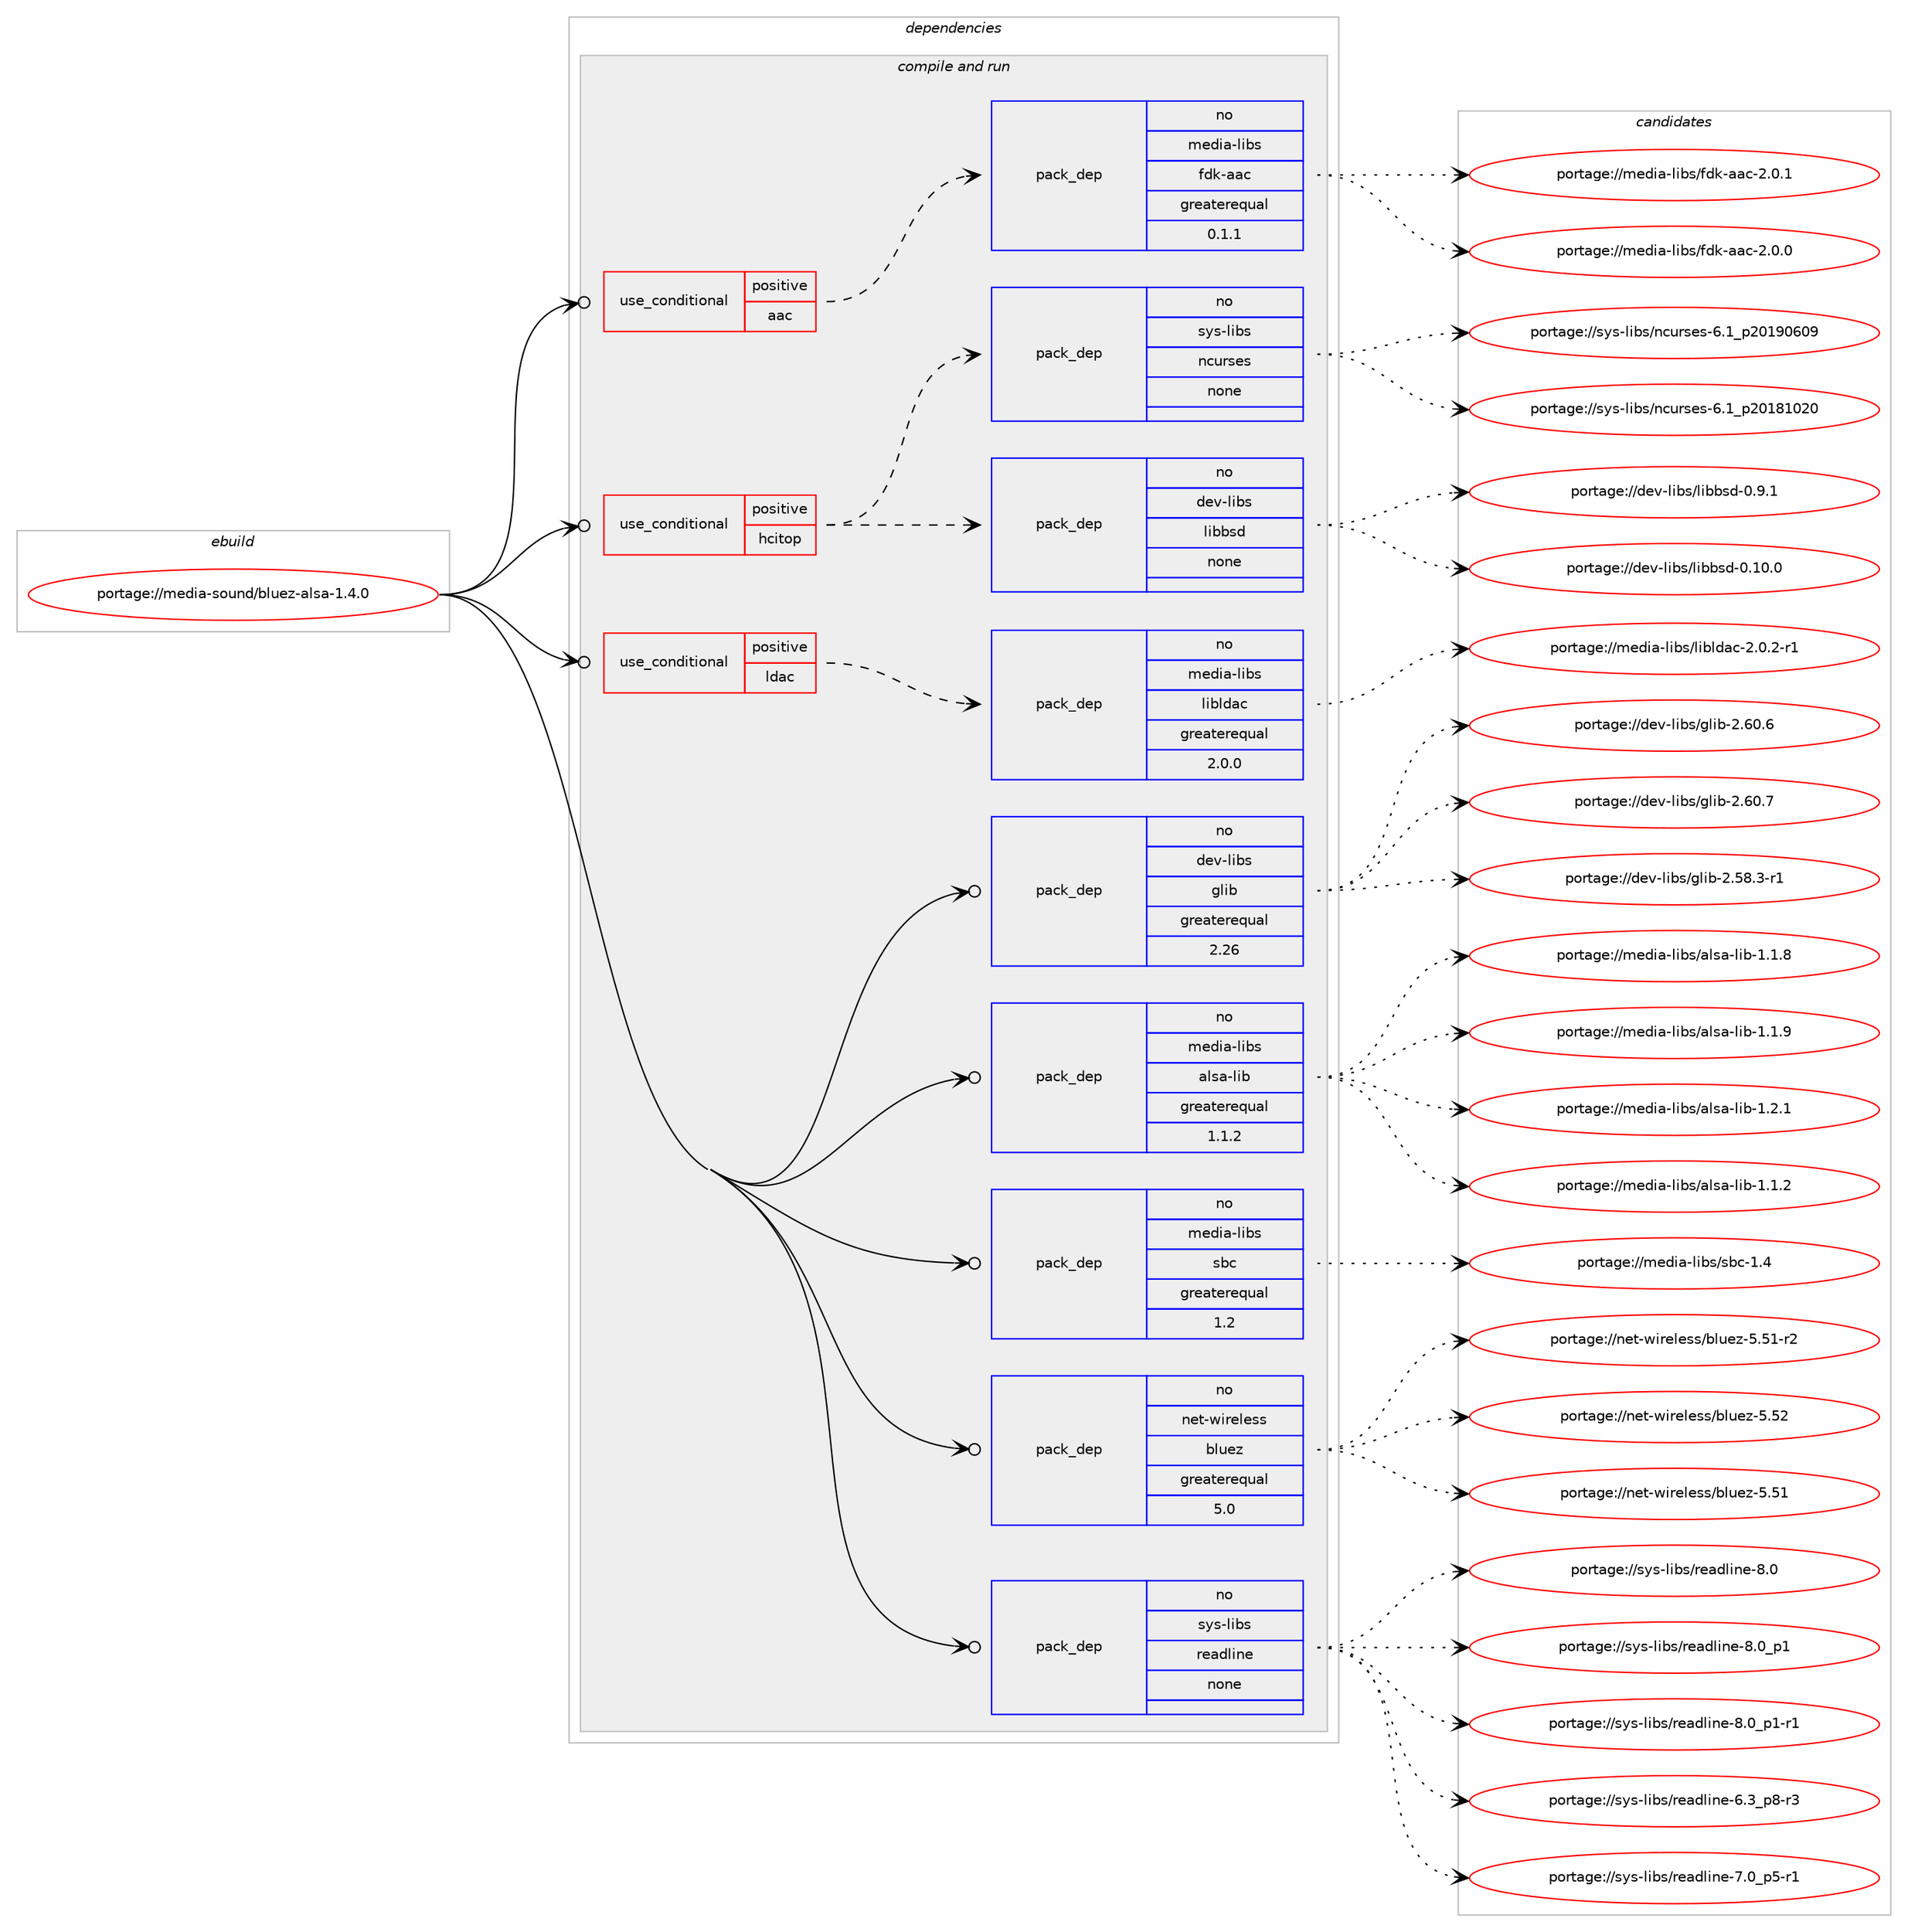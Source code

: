digraph prolog {

# *************
# Graph options
# *************

newrank=true;
concentrate=true;
compound=true;
graph [rankdir=LR,fontname=Helvetica,fontsize=10,ranksep=1.5];#, ranksep=2.5, nodesep=0.2];
edge  [arrowhead=vee];
node  [fontname=Helvetica,fontsize=10];

# **********
# The ebuild
# **********

subgraph cluster_leftcol {
color=gray;
rank=same;
label=<<i>ebuild</i>>;
id [label="portage://media-sound/bluez-alsa-1.4.0", color=red, width=4, href="../media-sound/bluez-alsa-1.4.0.svg"];
}

# ****************
# The dependencies
# ****************

subgraph cluster_midcol {
color=gray;
label=<<i>dependencies</i>>;
subgraph cluster_compile {
fillcolor="#eeeeee";
style=filled;
label=<<i>compile</i>>;
}
subgraph cluster_compileandrun {
fillcolor="#eeeeee";
style=filled;
label=<<i>compile and run</i>>;
subgraph cond82063 {
dependency330431 [label=<<TABLE BORDER="0" CELLBORDER="1" CELLSPACING="0" CELLPADDING="4"><TR><TD ROWSPAN="3" CELLPADDING="10">use_conditional</TD></TR><TR><TD>positive</TD></TR><TR><TD>aac</TD></TR></TABLE>>, shape=none, color=red];
subgraph pack242944 {
dependency330432 [label=<<TABLE BORDER="0" CELLBORDER="1" CELLSPACING="0" CELLPADDING="4" WIDTH="220"><TR><TD ROWSPAN="6" CELLPADDING="30">pack_dep</TD></TR><TR><TD WIDTH="110">no</TD></TR><TR><TD>media-libs</TD></TR><TR><TD>fdk-aac</TD></TR><TR><TD>greaterequal</TD></TR><TR><TD>0.1.1</TD></TR></TABLE>>, shape=none, color=blue];
}
dependency330431:e -> dependency330432:w [weight=20,style="dashed",arrowhead="vee"];
}
id:e -> dependency330431:w [weight=20,style="solid",arrowhead="odotvee"];
subgraph cond82064 {
dependency330433 [label=<<TABLE BORDER="0" CELLBORDER="1" CELLSPACING="0" CELLPADDING="4"><TR><TD ROWSPAN="3" CELLPADDING="10">use_conditional</TD></TR><TR><TD>positive</TD></TR><TR><TD>hcitop</TD></TR></TABLE>>, shape=none, color=red];
subgraph pack242945 {
dependency330434 [label=<<TABLE BORDER="0" CELLBORDER="1" CELLSPACING="0" CELLPADDING="4" WIDTH="220"><TR><TD ROWSPAN="6" CELLPADDING="30">pack_dep</TD></TR><TR><TD WIDTH="110">no</TD></TR><TR><TD>dev-libs</TD></TR><TR><TD>libbsd</TD></TR><TR><TD>none</TD></TR><TR><TD></TD></TR></TABLE>>, shape=none, color=blue];
}
dependency330433:e -> dependency330434:w [weight=20,style="dashed",arrowhead="vee"];
subgraph pack242946 {
dependency330435 [label=<<TABLE BORDER="0" CELLBORDER="1" CELLSPACING="0" CELLPADDING="4" WIDTH="220"><TR><TD ROWSPAN="6" CELLPADDING="30">pack_dep</TD></TR><TR><TD WIDTH="110">no</TD></TR><TR><TD>sys-libs</TD></TR><TR><TD>ncurses</TD></TR><TR><TD>none</TD></TR><TR><TD></TD></TR></TABLE>>, shape=none, color=blue];
}
dependency330433:e -> dependency330435:w [weight=20,style="dashed",arrowhead="vee"];
}
id:e -> dependency330433:w [weight=20,style="solid",arrowhead="odotvee"];
subgraph cond82065 {
dependency330436 [label=<<TABLE BORDER="0" CELLBORDER="1" CELLSPACING="0" CELLPADDING="4"><TR><TD ROWSPAN="3" CELLPADDING="10">use_conditional</TD></TR><TR><TD>positive</TD></TR><TR><TD>ldac</TD></TR></TABLE>>, shape=none, color=red];
subgraph pack242947 {
dependency330437 [label=<<TABLE BORDER="0" CELLBORDER="1" CELLSPACING="0" CELLPADDING="4" WIDTH="220"><TR><TD ROWSPAN="6" CELLPADDING="30">pack_dep</TD></TR><TR><TD WIDTH="110">no</TD></TR><TR><TD>media-libs</TD></TR><TR><TD>libldac</TD></TR><TR><TD>greaterequal</TD></TR><TR><TD>2.0.0</TD></TR></TABLE>>, shape=none, color=blue];
}
dependency330436:e -> dependency330437:w [weight=20,style="dashed",arrowhead="vee"];
}
id:e -> dependency330436:w [weight=20,style="solid",arrowhead="odotvee"];
subgraph pack242948 {
dependency330438 [label=<<TABLE BORDER="0" CELLBORDER="1" CELLSPACING="0" CELLPADDING="4" WIDTH="220"><TR><TD ROWSPAN="6" CELLPADDING="30">pack_dep</TD></TR><TR><TD WIDTH="110">no</TD></TR><TR><TD>dev-libs</TD></TR><TR><TD>glib</TD></TR><TR><TD>greaterequal</TD></TR><TR><TD>2.26</TD></TR></TABLE>>, shape=none, color=blue];
}
id:e -> dependency330438:w [weight=20,style="solid",arrowhead="odotvee"];
subgraph pack242949 {
dependency330439 [label=<<TABLE BORDER="0" CELLBORDER="1" CELLSPACING="0" CELLPADDING="4" WIDTH="220"><TR><TD ROWSPAN="6" CELLPADDING="30">pack_dep</TD></TR><TR><TD WIDTH="110">no</TD></TR><TR><TD>media-libs</TD></TR><TR><TD>alsa-lib</TD></TR><TR><TD>greaterequal</TD></TR><TR><TD>1.1.2</TD></TR></TABLE>>, shape=none, color=blue];
}
id:e -> dependency330439:w [weight=20,style="solid",arrowhead="odotvee"];
subgraph pack242950 {
dependency330440 [label=<<TABLE BORDER="0" CELLBORDER="1" CELLSPACING="0" CELLPADDING="4" WIDTH="220"><TR><TD ROWSPAN="6" CELLPADDING="30">pack_dep</TD></TR><TR><TD WIDTH="110">no</TD></TR><TR><TD>media-libs</TD></TR><TR><TD>sbc</TD></TR><TR><TD>greaterequal</TD></TR><TR><TD>1.2</TD></TR></TABLE>>, shape=none, color=blue];
}
id:e -> dependency330440:w [weight=20,style="solid",arrowhead="odotvee"];
subgraph pack242951 {
dependency330441 [label=<<TABLE BORDER="0" CELLBORDER="1" CELLSPACING="0" CELLPADDING="4" WIDTH="220"><TR><TD ROWSPAN="6" CELLPADDING="30">pack_dep</TD></TR><TR><TD WIDTH="110">no</TD></TR><TR><TD>net-wireless</TD></TR><TR><TD>bluez</TD></TR><TR><TD>greaterequal</TD></TR><TR><TD>5.0</TD></TR></TABLE>>, shape=none, color=blue];
}
id:e -> dependency330441:w [weight=20,style="solid",arrowhead="odotvee"];
subgraph pack242952 {
dependency330442 [label=<<TABLE BORDER="0" CELLBORDER="1" CELLSPACING="0" CELLPADDING="4" WIDTH="220"><TR><TD ROWSPAN="6" CELLPADDING="30">pack_dep</TD></TR><TR><TD WIDTH="110">no</TD></TR><TR><TD>sys-libs</TD></TR><TR><TD>readline</TD></TR><TR><TD>none</TD></TR><TR><TD></TD></TR></TABLE>>, shape=none, color=blue];
}
id:e -> dependency330442:w [weight=20,style="solid",arrowhead="odotvee"];
}
subgraph cluster_run {
fillcolor="#eeeeee";
style=filled;
label=<<i>run</i>>;
}
}

# **************
# The candidates
# **************

subgraph cluster_choices {
rank=same;
color=gray;
label=<<i>candidates</i>>;

subgraph choice242944 {
color=black;
nodesep=1;
choiceportage1091011001059745108105981154710210010745979799455046484648 [label="portage://media-libs/fdk-aac-2.0.0", color=red, width=4,href="../media-libs/fdk-aac-2.0.0.svg"];
choiceportage1091011001059745108105981154710210010745979799455046484649 [label="portage://media-libs/fdk-aac-2.0.1", color=red, width=4,href="../media-libs/fdk-aac-2.0.1.svg"];
dependency330432:e -> choiceportage1091011001059745108105981154710210010745979799455046484648:w [style=dotted,weight="100"];
dependency330432:e -> choiceportage1091011001059745108105981154710210010745979799455046484649:w [style=dotted,weight="100"];
}
subgraph choice242945 {
color=black;
nodesep=1;
choiceportage100101118451081059811547108105989811510045484649484648 [label="portage://dev-libs/libbsd-0.10.0", color=red, width=4,href="../dev-libs/libbsd-0.10.0.svg"];
choiceportage1001011184510810598115471081059898115100454846574649 [label="portage://dev-libs/libbsd-0.9.1", color=red, width=4,href="../dev-libs/libbsd-0.9.1.svg"];
dependency330434:e -> choiceportage100101118451081059811547108105989811510045484649484648:w [style=dotted,weight="100"];
dependency330434:e -> choiceportage1001011184510810598115471081059898115100454846574649:w [style=dotted,weight="100"];
}
subgraph choice242946 {
color=black;
nodesep=1;
choiceportage1151211154510810598115471109911711411510111545544649951125048495649485048 [label="portage://sys-libs/ncurses-6.1_p20181020", color=red, width=4,href="../sys-libs/ncurses-6.1_p20181020.svg"];
choiceportage1151211154510810598115471109911711411510111545544649951125048495748544857 [label="portage://sys-libs/ncurses-6.1_p20190609", color=red, width=4,href="../sys-libs/ncurses-6.1_p20190609.svg"];
dependency330435:e -> choiceportage1151211154510810598115471109911711411510111545544649951125048495649485048:w [style=dotted,weight="100"];
dependency330435:e -> choiceportage1151211154510810598115471109911711411510111545544649951125048495748544857:w [style=dotted,weight="100"];
}
subgraph choice242947 {
color=black;
nodesep=1;
choiceportage109101100105974510810598115471081059810810097994550464846504511449 [label="portage://media-libs/libldac-2.0.2-r1", color=red, width=4,href="../media-libs/libldac-2.0.2-r1.svg"];
dependency330437:e -> choiceportage109101100105974510810598115471081059810810097994550464846504511449:w [style=dotted,weight="100"];
}
subgraph choice242948 {
color=black;
nodesep=1;
choiceportage10010111845108105981154710310810598455046535646514511449 [label="portage://dev-libs/glib-2.58.3-r1", color=red, width=4,href="../dev-libs/glib-2.58.3-r1.svg"];
choiceportage1001011184510810598115471031081059845504654484654 [label="portage://dev-libs/glib-2.60.6", color=red, width=4,href="../dev-libs/glib-2.60.6.svg"];
choiceportage1001011184510810598115471031081059845504654484655 [label="portage://dev-libs/glib-2.60.7", color=red, width=4,href="../dev-libs/glib-2.60.7.svg"];
dependency330438:e -> choiceportage10010111845108105981154710310810598455046535646514511449:w [style=dotted,weight="100"];
dependency330438:e -> choiceportage1001011184510810598115471031081059845504654484654:w [style=dotted,weight="100"];
dependency330438:e -> choiceportage1001011184510810598115471031081059845504654484655:w [style=dotted,weight="100"];
}
subgraph choice242949 {
color=black;
nodesep=1;
choiceportage1091011001059745108105981154797108115974510810598454946494650 [label="portage://media-libs/alsa-lib-1.1.2", color=red, width=4,href="../media-libs/alsa-lib-1.1.2.svg"];
choiceportage1091011001059745108105981154797108115974510810598454946494656 [label="portage://media-libs/alsa-lib-1.1.8", color=red, width=4,href="../media-libs/alsa-lib-1.1.8.svg"];
choiceportage1091011001059745108105981154797108115974510810598454946494657 [label="portage://media-libs/alsa-lib-1.1.9", color=red, width=4,href="../media-libs/alsa-lib-1.1.9.svg"];
choiceportage1091011001059745108105981154797108115974510810598454946504649 [label="portage://media-libs/alsa-lib-1.2.1", color=red, width=4,href="../media-libs/alsa-lib-1.2.1.svg"];
dependency330439:e -> choiceportage1091011001059745108105981154797108115974510810598454946494650:w [style=dotted,weight="100"];
dependency330439:e -> choiceportage1091011001059745108105981154797108115974510810598454946494656:w [style=dotted,weight="100"];
dependency330439:e -> choiceportage1091011001059745108105981154797108115974510810598454946494657:w [style=dotted,weight="100"];
dependency330439:e -> choiceportage1091011001059745108105981154797108115974510810598454946504649:w [style=dotted,weight="100"];
}
subgraph choice242950 {
color=black;
nodesep=1;
choiceportage10910110010597451081059811547115989945494652 [label="portage://media-libs/sbc-1.4", color=red, width=4,href="../media-libs/sbc-1.4.svg"];
dependency330440:e -> choiceportage10910110010597451081059811547115989945494652:w [style=dotted,weight="100"];
}
subgraph choice242951 {
color=black;
nodesep=1;
choiceportage1101011164511910511410110810111511547981081171011224553465349 [label="portage://net-wireless/bluez-5.51", color=red, width=4,href="../net-wireless/bluez-5.51.svg"];
choiceportage11010111645119105114101108101115115479810811710112245534653494511450 [label="portage://net-wireless/bluez-5.51-r2", color=red, width=4,href="../net-wireless/bluez-5.51-r2.svg"];
choiceportage1101011164511910511410110810111511547981081171011224553465350 [label="portage://net-wireless/bluez-5.52", color=red, width=4,href="../net-wireless/bluez-5.52.svg"];
dependency330441:e -> choiceportage1101011164511910511410110810111511547981081171011224553465349:w [style=dotted,weight="100"];
dependency330441:e -> choiceportage11010111645119105114101108101115115479810811710112245534653494511450:w [style=dotted,weight="100"];
dependency330441:e -> choiceportage1101011164511910511410110810111511547981081171011224553465350:w [style=dotted,weight="100"];
}
subgraph choice242952 {
color=black;
nodesep=1;
choiceportage115121115451081059811547114101971001081051101014554465195112564511451 [label="portage://sys-libs/readline-6.3_p8-r3", color=red, width=4,href="../sys-libs/readline-6.3_p8-r3.svg"];
choiceportage115121115451081059811547114101971001081051101014555464895112534511449 [label="portage://sys-libs/readline-7.0_p5-r1", color=red, width=4,href="../sys-libs/readline-7.0_p5-r1.svg"];
choiceportage1151211154510810598115471141019710010810511010145564648 [label="portage://sys-libs/readline-8.0", color=red, width=4,href="../sys-libs/readline-8.0.svg"];
choiceportage11512111545108105981154711410197100108105110101455646489511249 [label="portage://sys-libs/readline-8.0_p1", color=red, width=4,href="../sys-libs/readline-8.0_p1.svg"];
choiceportage115121115451081059811547114101971001081051101014556464895112494511449 [label="portage://sys-libs/readline-8.0_p1-r1", color=red, width=4,href="../sys-libs/readline-8.0_p1-r1.svg"];
dependency330442:e -> choiceportage115121115451081059811547114101971001081051101014554465195112564511451:w [style=dotted,weight="100"];
dependency330442:e -> choiceportage115121115451081059811547114101971001081051101014555464895112534511449:w [style=dotted,weight="100"];
dependency330442:e -> choiceportage1151211154510810598115471141019710010810511010145564648:w [style=dotted,weight="100"];
dependency330442:e -> choiceportage11512111545108105981154711410197100108105110101455646489511249:w [style=dotted,weight="100"];
dependency330442:e -> choiceportage115121115451081059811547114101971001081051101014556464895112494511449:w [style=dotted,weight="100"];
}
}

}
